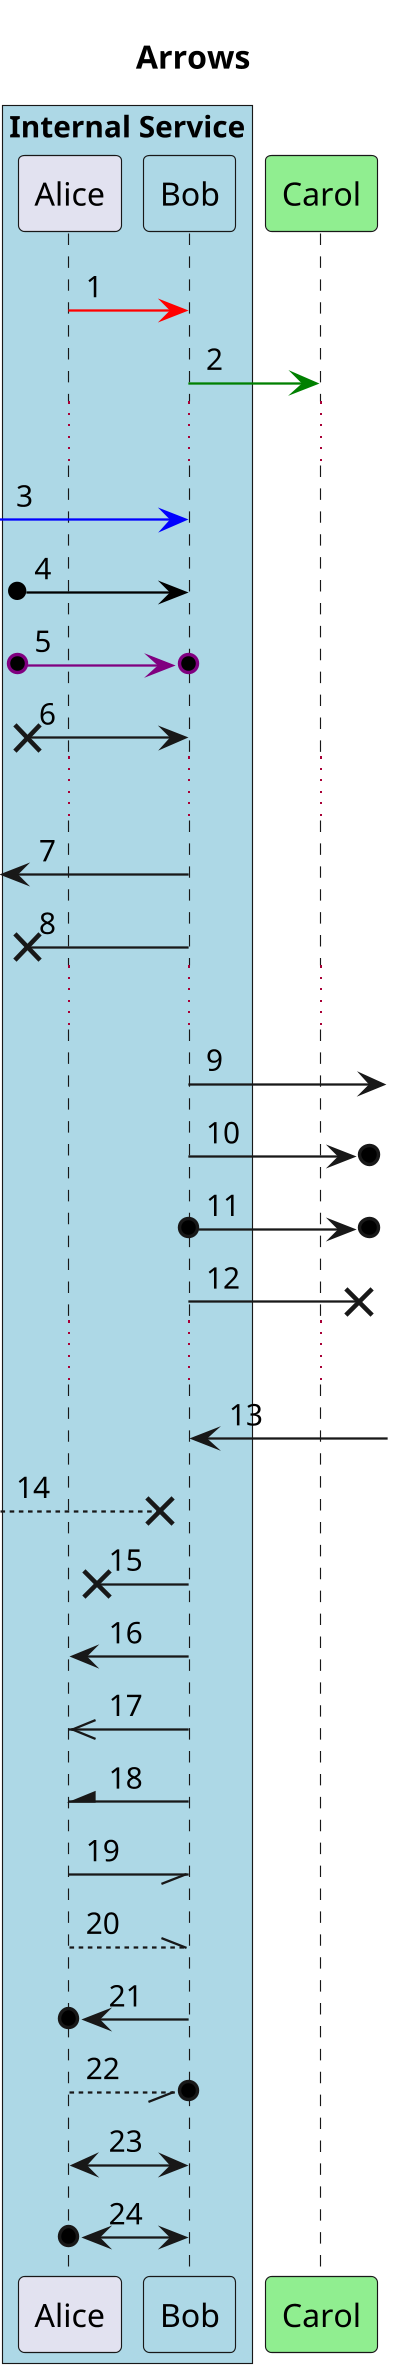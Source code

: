 @startuml
scale 400 width

title Arrows

box "Internal Service" #LightBlue
    participant Alice
    participant Bob #lightblue
end box

participant Carol #lightgreen

Alice -[#red]> Bob    :1
Bob -[#green]> Carol    :2
...
[-[#blue]> Bob :3
[o-[#black]> Bob    :4
[o-[#purple]>o Bob   :5
[x-> Bob    :6
...
[<- Bob :7
[x<- Bob    :8
...
Bob ->] :9
Bob ->o]    :10
Bob o->o]   :11
Bob ->x]    :12
...
Bob <-] :13
[-->x Bob   :14

Bob ->x Alice   :15
Bob -> Alice    :16
Bob ->> Alice   :17
Bob -\ Alice    :18
Bob \\- Alice   :19
Bob //-- Alice  :20
Bob ->o Alice   :21
Bob o\\-- Alice :22
Bob <-> Alice   :23
Bob <->o Alice  :24
@enduml